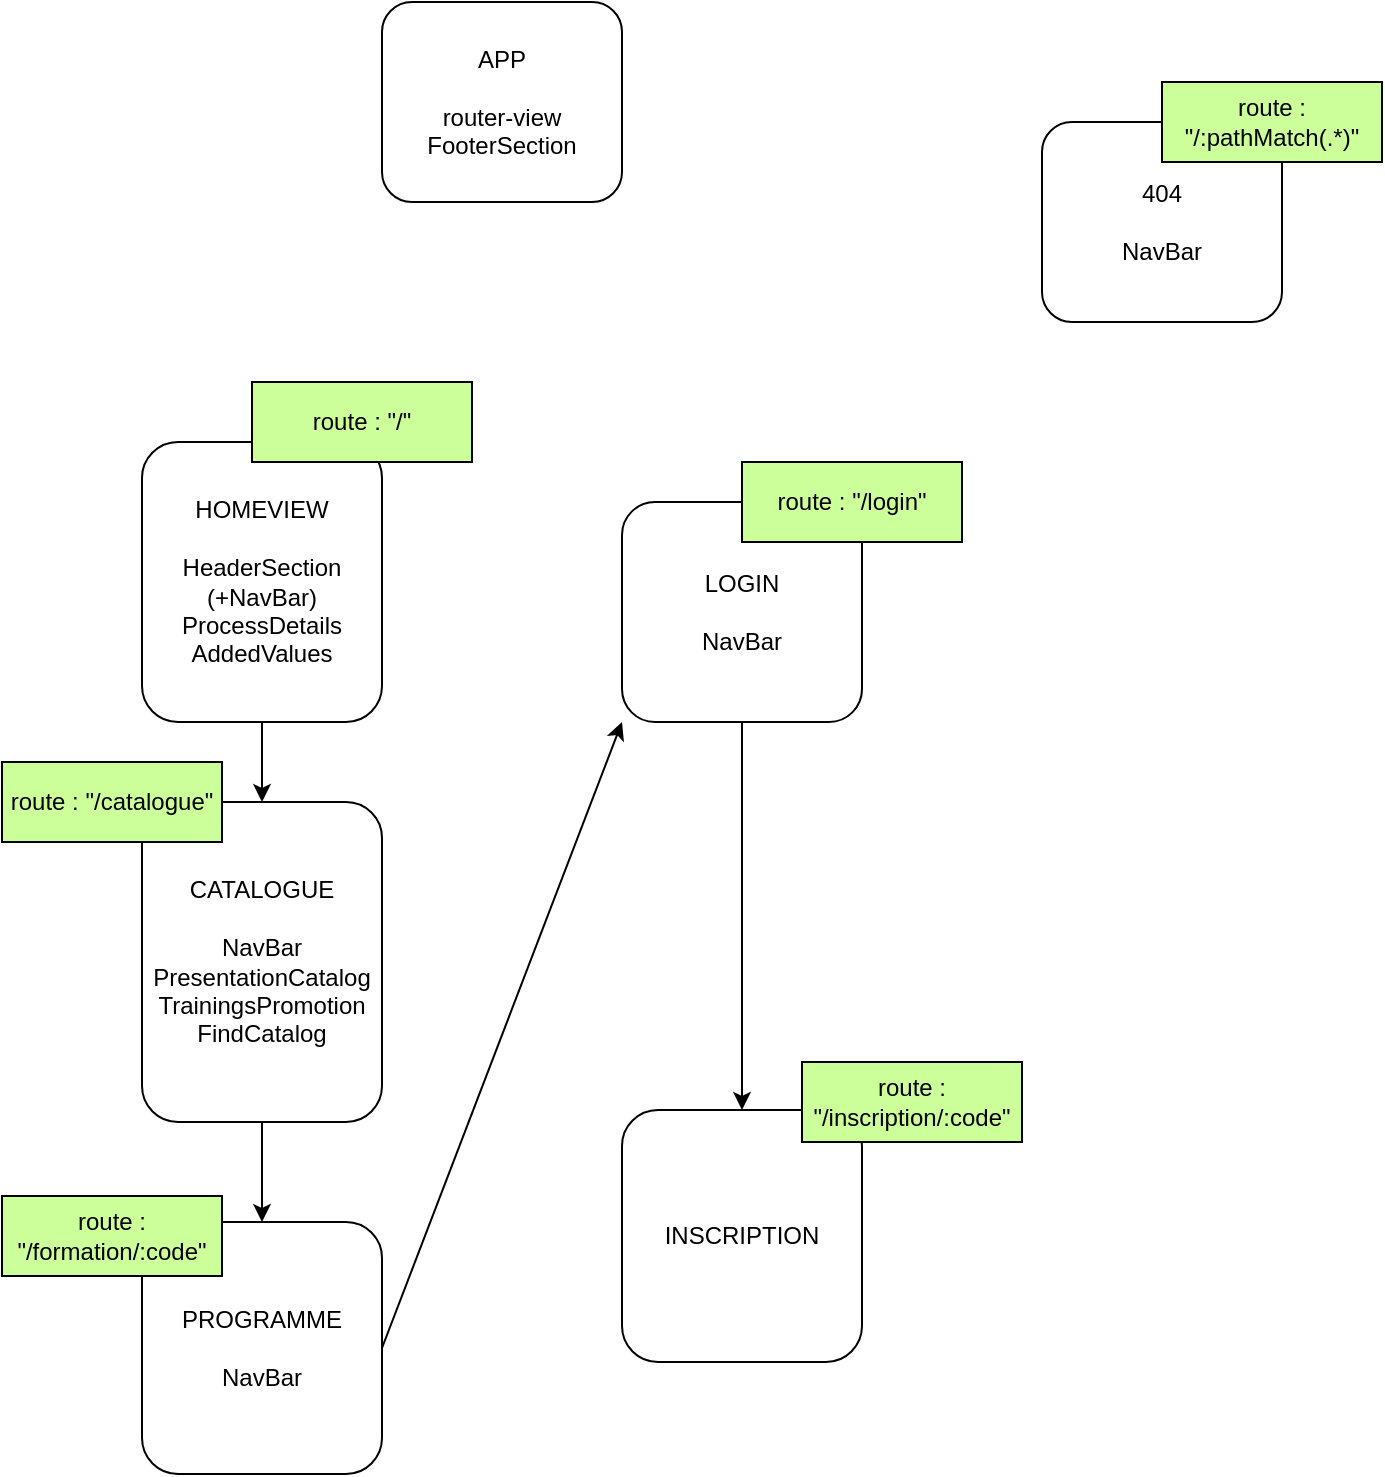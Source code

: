<mxfile version="20.7.4" type="device"><diagram id="DdUOHvytgXW2QQH4GHWs" name="Page-1"><mxGraphModel dx="837" dy="854" grid="1" gridSize="10" guides="1" tooltips="1" connect="1" arrows="1" fold="1" page="1" pageScale="1" pageWidth="1169" pageHeight="827" math="0" shadow="0"><root><mxCell id="0"/><mxCell id="1" parent="0"/><mxCell id="FblAa-oTDMtCZQQTYMqy-1" value="HOMEVIEW&lt;br&gt;&lt;br&gt;HeaderSection&lt;br&gt;(+NavBar)&lt;br&gt;ProcessDetails&lt;br&gt;AddedValues" style="rounded=1;whiteSpace=wrap;html=1;" parent="1" vertex="1"><mxGeometry x="420" y="250" width="120" height="140" as="geometry"/></mxCell><mxCell id="FblAa-oTDMtCZQQTYMqy-2" value="LOGIN&lt;br&gt;&lt;br&gt;NavBar" style="rounded=1;whiteSpace=wrap;html=1;" parent="1" vertex="1"><mxGeometry x="660" y="280" width="120" height="110" as="geometry"/></mxCell><mxCell id="FblAa-oTDMtCZQQTYMqy-3" value="CATALOGUE&lt;br&gt;&lt;br&gt;NavBar&lt;br&gt;PresentationCatalog&lt;br&gt;TrainingsPromotion&lt;br&gt;FindCatalog" style="rounded=1;whiteSpace=wrap;html=1;" parent="1" vertex="1"><mxGeometry x="420" y="430" width="120" height="160" as="geometry"/></mxCell><mxCell id="FblAa-oTDMtCZQQTYMqy-4" value="PROGRAMME&lt;br&gt;&lt;br&gt;NavBar" style="rounded=1;whiteSpace=wrap;html=1;" parent="1" vertex="1"><mxGeometry x="420" y="640" width="120" height="126" as="geometry"/></mxCell><mxCell id="FblAa-oTDMtCZQQTYMqy-5" value="INSCRIPTION" style="rounded=1;whiteSpace=wrap;html=1;" parent="1" vertex="1"><mxGeometry x="660" y="584" width="120" height="126" as="geometry"/></mxCell><mxCell id="FblAa-oTDMtCZQQTYMqy-6" value="" style="endArrow=classic;html=1;rounded=0;exitX=0.5;exitY=1;exitDx=0;exitDy=0;entryX=0.5;entryY=0;entryDx=0;entryDy=0;" parent="1" source="FblAa-oTDMtCZQQTYMqy-1" target="FblAa-oTDMtCZQQTYMqy-3" edge="1"><mxGeometry width="50" height="50" relative="1" as="geometry"><mxPoint x="790" y="580" as="sourcePoint"/><mxPoint x="840" y="530" as="targetPoint"/></mxGeometry></mxCell><mxCell id="FblAa-oTDMtCZQQTYMqy-7" value="" style="endArrow=classic;html=1;rounded=0;exitX=0.5;exitY=1;exitDx=0;exitDy=0;entryX=0.5;entryY=0;entryDx=0;entryDy=0;" parent="1" source="FblAa-oTDMtCZQQTYMqy-3" target="FblAa-oTDMtCZQQTYMqy-4" edge="1"><mxGeometry width="50" height="50" relative="1" as="geometry"><mxPoint x="490" y="350" as="sourcePoint"/><mxPoint x="490" y="440" as="targetPoint"/></mxGeometry></mxCell><mxCell id="FblAa-oTDMtCZQQTYMqy-8" value="" style="endArrow=classic;html=1;rounded=0;exitX=1;exitY=0.5;exitDx=0;exitDy=0;entryX=0;entryY=1;entryDx=0;entryDy=0;" parent="1" source="FblAa-oTDMtCZQQTYMqy-4" target="FblAa-oTDMtCZQQTYMqy-2" edge="1"><mxGeometry width="50" height="50" relative="1" as="geometry"><mxPoint x="790" y="580" as="sourcePoint"/><mxPoint x="840" y="530" as="targetPoint"/></mxGeometry></mxCell><mxCell id="FblAa-oTDMtCZQQTYMqy-9" value="" style="endArrow=classic;html=1;rounded=0;exitX=0.5;exitY=1;exitDx=0;exitDy=0;entryX=0.5;entryY=0;entryDx=0;entryDy=0;" parent="1" source="FblAa-oTDMtCZQQTYMqy-2" target="FblAa-oTDMtCZQQTYMqy-5" edge="1"><mxGeometry width="50" height="50" relative="1" as="geometry"><mxPoint x="790" y="580" as="sourcePoint"/><mxPoint x="840" y="530" as="targetPoint"/></mxGeometry></mxCell><mxCell id="FblAa-oTDMtCZQQTYMqy-11" value="route : &quot;/&quot;" style="rounded=0;whiteSpace=wrap;html=1;fillColor=#CCFF99;" parent="1" vertex="1"><mxGeometry x="475" y="220" width="110" height="40" as="geometry"/></mxCell><mxCell id="FblAa-oTDMtCZQQTYMqy-12" value="route : &quot;/catalogue&quot;" style="rounded=0;whiteSpace=wrap;html=1;fillColor=#CCFF99;" parent="1" vertex="1"><mxGeometry x="350" y="410" width="110" height="40" as="geometry"/></mxCell><mxCell id="FblAa-oTDMtCZQQTYMqy-13" value="route : &quot;/formation/:code&quot;" style="rounded=0;whiteSpace=wrap;html=1;fillColor=#CCFF99;" parent="1" vertex="1"><mxGeometry x="350" y="627" width="110" height="40" as="geometry"/></mxCell><mxCell id="FblAa-oTDMtCZQQTYMqy-14" value="route : &quot;/login&quot;" style="rounded=0;whiteSpace=wrap;html=1;fillColor=#CCFF99;" parent="1" vertex="1"><mxGeometry x="720" y="260" width="110" height="40" as="geometry"/></mxCell><mxCell id="FblAa-oTDMtCZQQTYMqy-15" value="route : &quot;/inscription/:code&quot;" style="rounded=0;whiteSpace=wrap;html=1;fillColor=#CCFF99;" parent="1" vertex="1"><mxGeometry x="750" y="560" width="110" height="40" as="geometry"/></mxCell><mxCell id="FblAa-oTDMtCZQQTYMqy-16" value="APP&lt;br&gt;&lt;br&gt;router-view&lt;br&gt;FooterSection" style="rounded=1;whiteSpace=wrap;html=1;fillColor=#FFFFFF;" parent="1" vertex="1"><mxGeometry x="540" y="30" width="120" height="100" as="geometry"/></mxCell><mxCell id="zawRod_HUjfBV-1htj_w-1" value="404&lt;br&gt;&lt;br&gt;NavBar" style="rounded=1;whiteSpace=wrap;html=1;fillColor=#FFFFFF;" vertex="1" parent="1"><mxGeometry x="870" y="90" width="120" height="100" as="geometry"/></mxCell><mxCell id="zawRod_HUjfBV-1htj_w-2" value="route : &quot;/:pathMatch(.*)&quot;" style="rounded=0;whiteSpace=wrap;html=1;fillColor=#CCFF99;" vertex="1" parent="1"><mxGeometry x="930" y="70" width="110" height="40" as="geometry"/></mxCell></root></mxGraphModel></diagram></mxfile>
